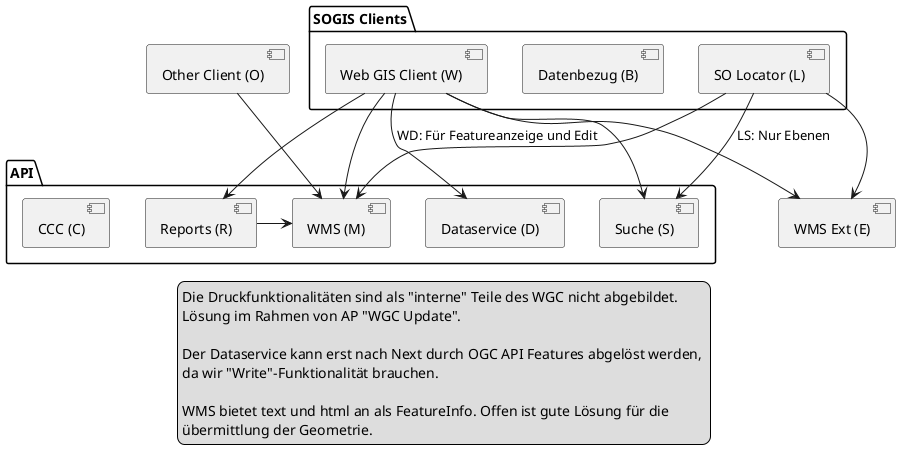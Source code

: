 @startuml

package "SOGIS Clients" {
  component "Web GIS Client (W)" as wgc
  component "Datenbezug (B)" as bezug
  component "SO Locator (L)" as loc
}

component "Other Client (O)" as oc

package API {
  component "WMS (M)" as wms
  component "Reports (R)" as rep  
  component "Suche (S)" as s
  component "Dataservice (D)" as data
  component "CCC (C)" as CCC

  rep -right-> wms
}

component "WMS Ext (E)" as wmsext

wgc --> wms
wgc --> wmsext
wgc --> s
wgc --> data : WD: Für Featureanzeige und Edit
wgc --> rep

loc --> wms
loc --> wmsext
loc --> s : LS: Nur Ebenen

oc --> wms


legend
  Die Druckfunktionalitäten sind als "interne" Teile des WGC nicht abgebildet. 
  Lösung im Rahmen von AP "WGC Update".

  Der Dataservice kann erst nach Next durch OGC API Features abgelöst werden, 
  da wir "Write"-Funktionalität brauchen.

  WMS bietet text und html an als FeatureInfo. Offen ist gute Lösung für die
  übermittlung der Geometrie.
end legend
@enduml